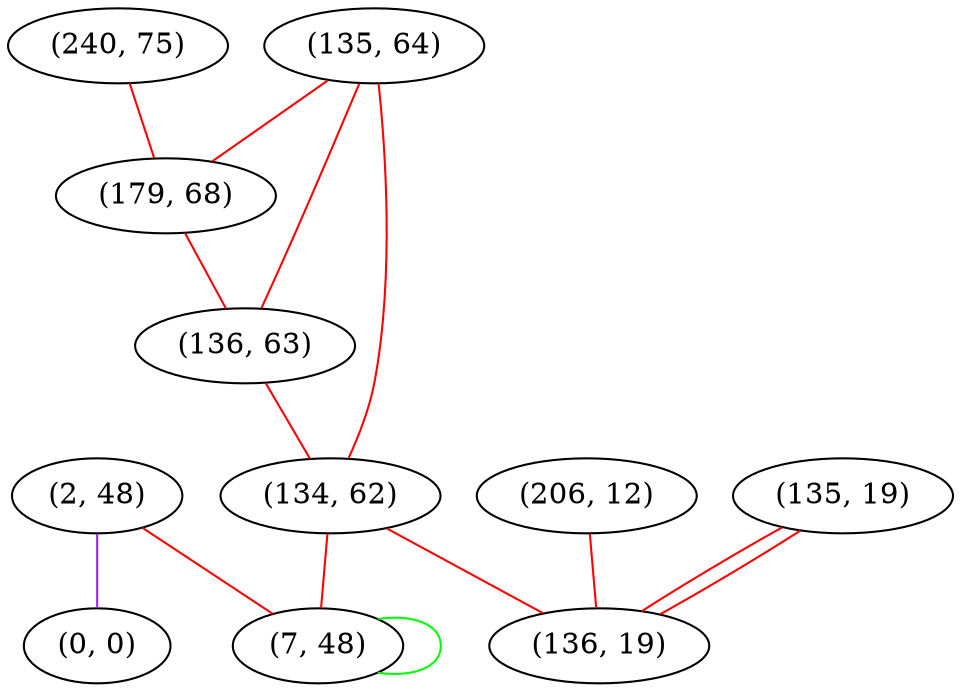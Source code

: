 graph "" {
"(2, 48)";
"(240, 75)";
"(0, 0)";
"(135, 64)";
"(206, 12)";
"(179, 68)";
"(136, 63)";
"(134, 62)";
"(135, 19)";
"(136, 19)";
"(7, 48)";
"(2, 48)" -- "(0, 0)"  [color=purple, key=0, weight=4];
"(2, 48)" -- "(7, 48)"  [color=red, key=0, weight=1];
"(240, 75)" -- "(179, 68)"  [color=red, key=0, weight=1];
"(135, 64)" -- "(179, 68)"  [color=red, key=0, weight=1];
"(135, 64)" -- "(136, 63)"  [color=red, key=0, weight=1];
"(135, 64)" -- "(134, 62)"  [color=red, key=0, weight=1];
"(206, 12)" -- "(136, 19)"  [color=red, key=0, weight=1];
"(179, 68)" -- "(136, 63)"  [color=red, key=0, weight=1];
"(136, 63)" -- "(134, 62)"  [color=red, key=0, weight=1];
"(134, 62)" -- "(136, 19)"  [color=red, key=0, weight=1];
"(134, 62)" -- "(7, 48)"  [color=red, key=0, weight=1];
"(135, 19)" -- "(136, 19)"  [color=red, key=0, weight=1];
"(135, 19)" -- "(136, 19)"  [color=red, key=1, weight=1];
"(7, 48)" -- "(7, 48)"  [color=green, key=0, weight=2];
}
